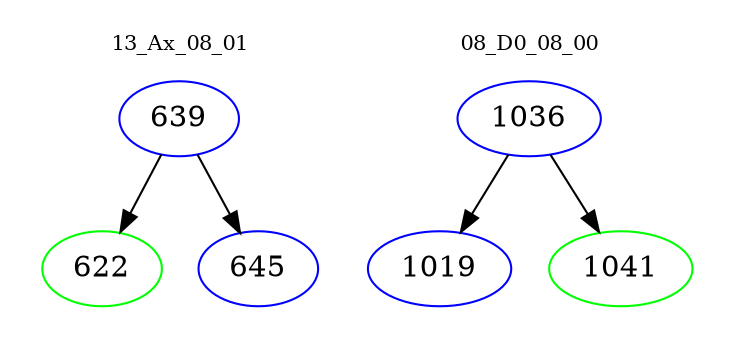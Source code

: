 digraph{
subgraph cluster_0 {
color = white
label = "13_Ax_08_01";
fontsize=10;
T0_639 [label="639", color="blue"]
T0_639 -> T0_622 [color="black"]
T0_622 [label="622", color="green"]
T0_639 -> T0_645 [color="black"]
T0_645 [label="645", color="blue"]
}
subgraph cluster_1 {
color = white
label = "08_D0_08_00";
fontsize=10;
T1_1036 [label="1036", color="blue"]
T1_1036 -> T1_1019 [color="black"]
T1_1019 [label="1019", color="blue"]
T1_1036 -> T1_1041 [color="black"]
T1_1041 [label="1041", color="green"]
}
}
